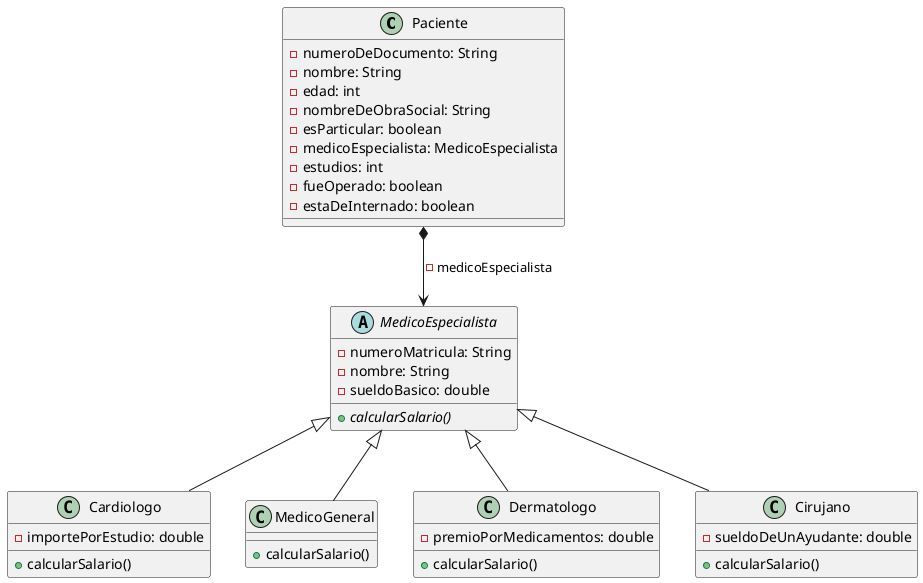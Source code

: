 @startuml

class Paciente {
    - numeroDeDocumento: String
    - nombre: String
    - edad: int
    - nombreDeObraSocial: String
    - esParticular: boolean
    - medicoEspecialista: MedicoEspecialista
    - estudios: int
    - fueOperado: boolean
    - estaDeInternado: boolean
}

abstract class MedicoEspecialista {
    - numeroMatricula: String
    - nombre: String
    - sueldoBasico: double

    + {abstract} calcularSalario()
}

class Cardiologo {
    - importePorEstudio: double

    + calcularSalario()
}

class MedicoGeneral  {
    + calcularSalario()
}

class Dermatologo  {
    - premioPorMedicamentos: double

    + calcularSalario()
}

class Cirujano  {
    - sueldoDeUnAyudante: double

    + calcularSalario()
}

Paciente *--> MedicoEspecialista: - medicoEspecialista
MedicoEspecialista <|-- Cardiologo
MedicoEspecialista <|-- MedicoGeneral
MedicoEspecialista <|-- Cirujano
MedicoEspecialista <|-- Dermatologo

@enduml